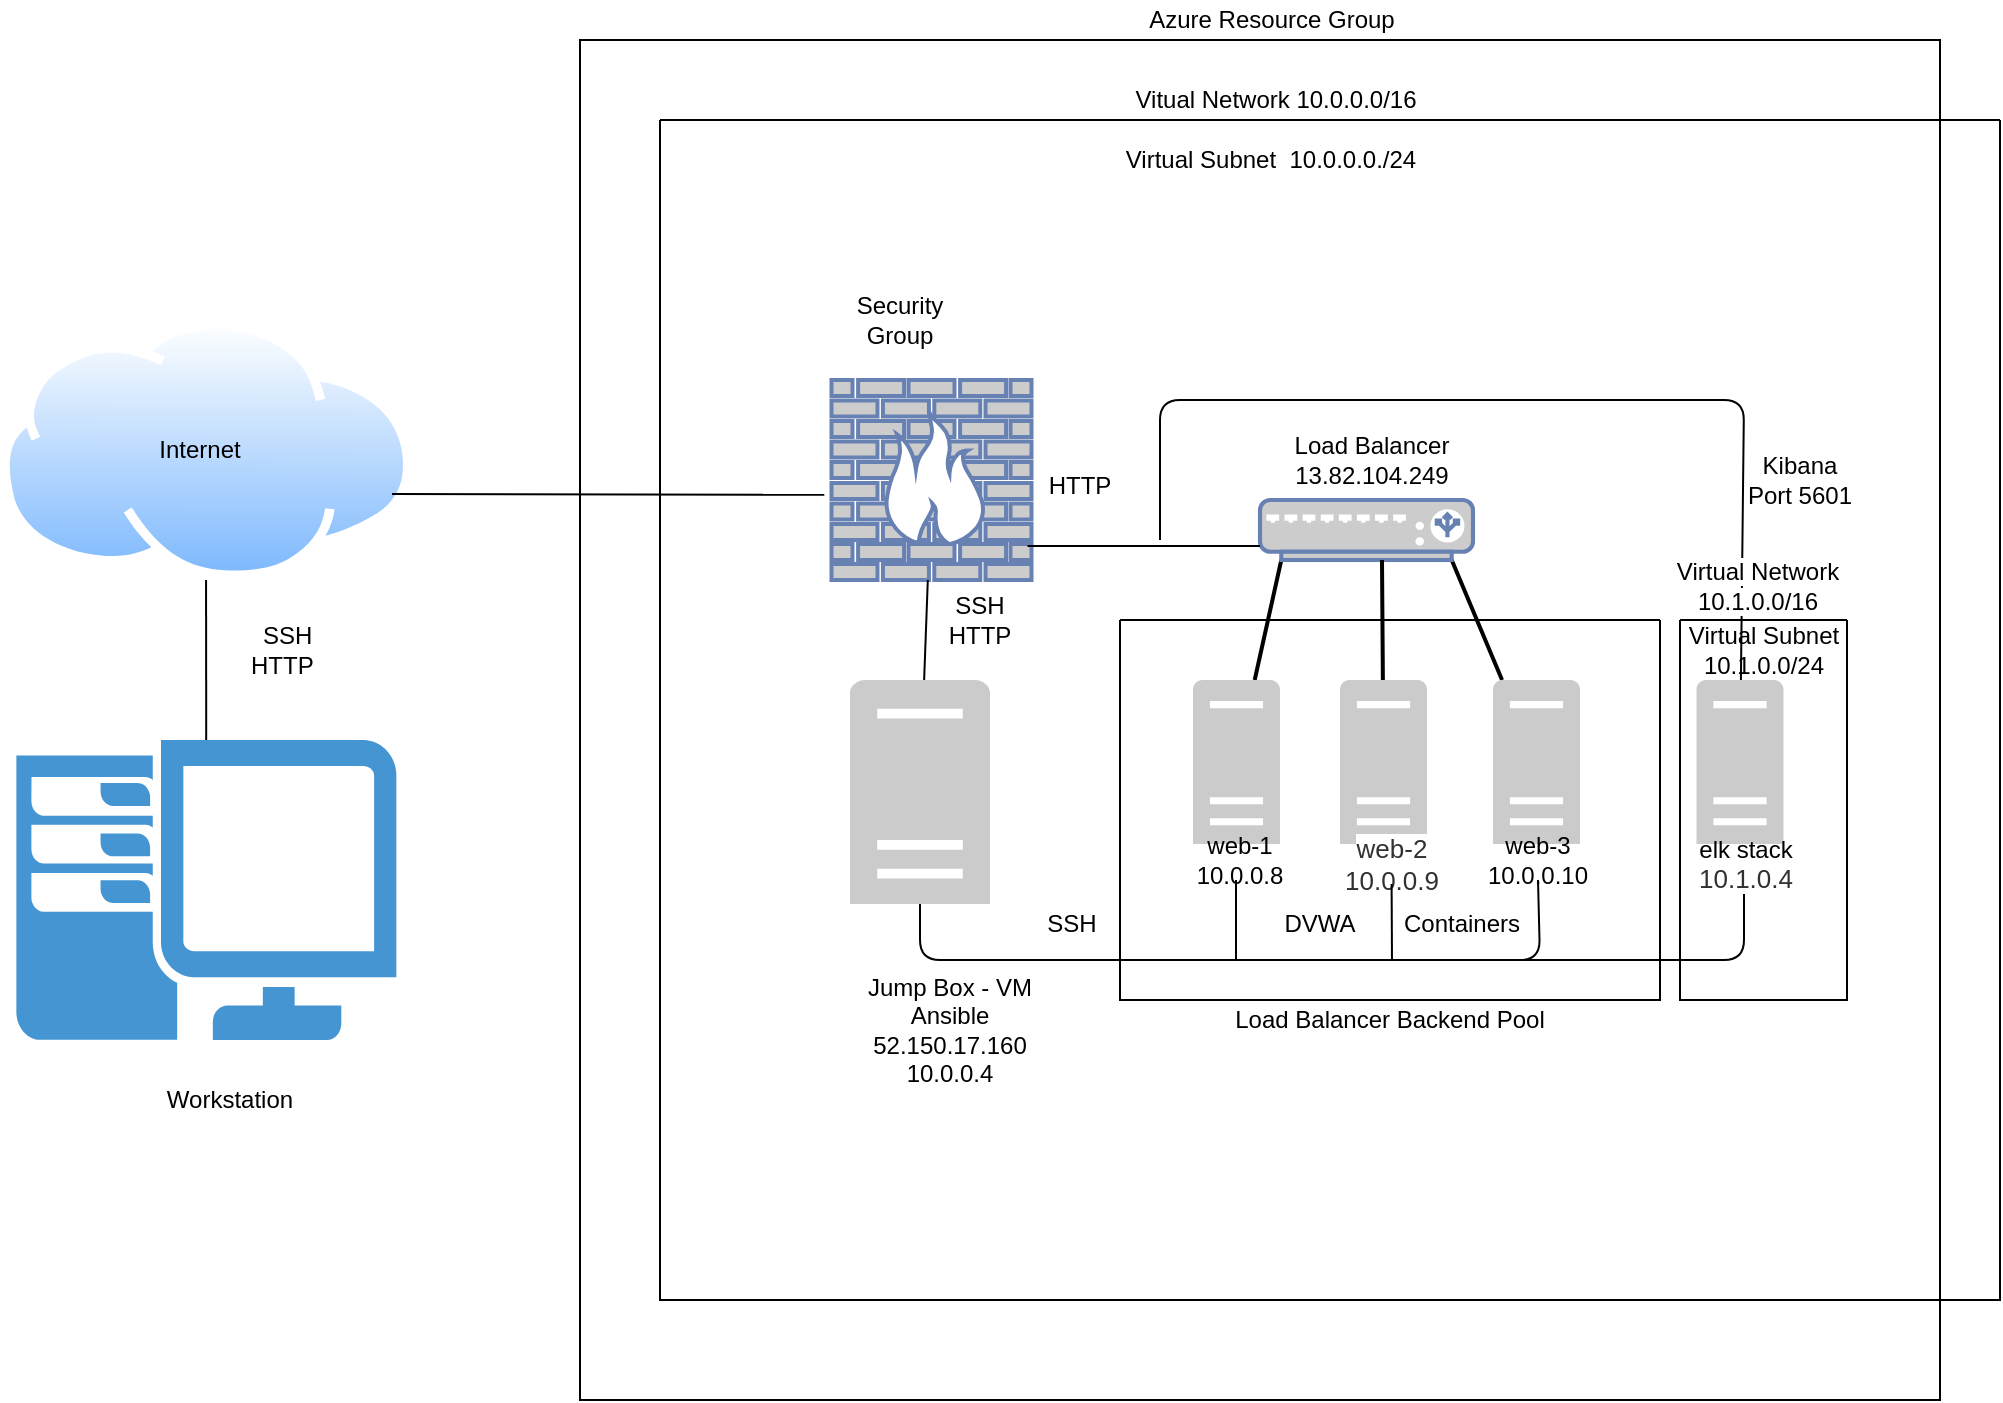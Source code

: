 <mxfile version="14.8.0" type="device"><diagram id="D_QNvN3IUHGej_ArT2CF" name="Page-1"><mxGraphModel dx="2378" dy="489" grid="1" gridSize="10" guides="1" tooltips="1" connect="1" arrows="1" fold="1" page="1" pageScale="1" pageWidth="1100" pageHeight="850" math="0" shadow="0"><root><mxCell id="0"/><mxCell id="1" parent="0"/><mxCell id="hHnId6ll3xfoVTae1dIA-2" value="" style="pointerEvents=1;shadow=0;dashed=0;html=1;strokeColor=none;fillColor=#4495D1;labelPosition=center;verticalLabelPosition=bottom;verticalAlign=top;align=center;outlineConnect=0;shape=mxgraph.veeam.2d.workstation;" parent="1" vertex="1"><mxGeometry x="-861.82" y="410" width="190" height="150" as="geometry"/></mxCell><mxCell id="hHnId6ll3xfoVTae1dIA-3" value="" style="aspect=fixed;perimeter=ellipsePerimeter;html=1;align=center;shadow=0;dashed=0;spacingTop=3;image;image=img/lib/active_directory/internet_cloud.svg;" parent="1" vertex="1"><mxGeometry x="-870" y="200" width="206.36" height="130" as="geometry"/></mxCell><mxCell id="hHnId6ll3xfoVTae1dIA-4" value="" style="whiteSpace=wrap;html=1;aspect=fixed;" parent="1" vertex="1"><mxGeometry x="-580" y="60" width="680" height="680" as="geometry"/></mxCell><mxCell id="hHnId6ll3xfoVTae1dIA-6" value="Azure Resource Group" style="text;html=1;strokeColor=none;fillColor=none;align=center;verticalAlign=middle;whiteSpace=wrap;rounded=0;" parent="1" vertex="1"><mxGeometry x="-334.25" y="40" width="200" height="20" as="geometry"/></mxCell><mxCell id="hHnId6ll3xfoVTae1dIA-7" value="Vitual Network 10.0.0.0/16" style="text;html=1;strokeColor=none;fillColor=none;align=center;verticalAlign=middle;whiteSpace=wrap;rounded=0;" parent="1" vertex="1"><mxGeometry x="-311.75" y="80" width="160" height="20" as="geometry"/></mxCell><mxCell id="hHnId6ll3xfoVTae1dIA-13" value="" style="endArrow=none;html=1;" parent="1" source="hHnId6ll3xfoVTae1dIA-2" target="hHnId6ll3xfoVTae1dIA-3" edge="1"><mxGeometry width="50" height="50" relative="1" as="geometry"><mxPoint x="-820" y="490" as="sourcePoint"/><mxPoint x="-770" y="440" as="targetPoint"/></mxGeometry></mxCell><mxCell id="hHnId6ll3xfoVTae1dIA-14" value="" style="fontColor=#0066CC;verticalAlign=top;verticalLabelPosition=bottom;labelPosition=center;align=center;html=1;outlineConnect=0;fillColor=#CCCCCC;strokeColor=#6881B3;gradientColor=none;gradientDirection=north;strokeWidth=2;shape=mxgraph.networks.firewall;" parent="1" vertex="1"><mxGeometry x="-454.25" y="230" width="100" height="100" as="geometry"/></mxCell><mxCell id="hHnId6ll3xfoVTae1dIA-51" style="edgeStyle=none;shape=link;rounded=0;orthogonalLoop=1;jettySize=auto;html=1;exitX=0.1;exitY=1;exitDx=0;exitDy=0;exitPerimeter=0;width=1;" parent="1" source="hHnId6ll3xfoVTae1dIA-18" target="hHnId6ll3xfoVTae1dIA-21" edge="1"><mxGeometry relative="1" as="geometry"><mxPoint x="-240" y="360" as="targetPoint"/><Array as="points"/></mxGeometry></mxCell><mxCell id="hHnId6ll3xfoVTae1dIA-52" style="edgeStyle=none;shape=link;rounded=0;orthogonalLoop=1;jettySize=auto;html=1;exitX=0.9;exitY=1;exitDx=0;exitDy=0;exitPerimeter=0;width=1;" parent="1" source="hHnId6ll3xfoVTae1dIA-18" target="hHnId6ll3xfoVTae1dIA-25" edge="1"><mxGeometry relative="1" as="geometry"><mxPoint x="-119" y="370" as="targetPoint"/></mxGeometry></mxCell><mxCell id="hHnId6ll3xfoVTae1dIA-18" value="" style="fontColor=#0066CC;verticalAlign=top;verticalLabelPosition=bottom;labelPosition=center;align=center;html=1;outlineConnect=0;fillColor=#CCCCCC;strokeColor=#6881B3;gradientColor=none;gradientDirection=north;strokeWidth=2;shape=mxgraph.networks.load_balancer;" parent="1" vertex="1"><mxGeometry x="-240" y="290" width="106.5" height="30" as="geometry"/></mxCell><mxCell id="hHnId6ll3xfoVTae1dIA-20" value="" style="pointerEvents=1;shadow=0;dashed=0;html=1;strokeColor=none;labelPosition=center;verticalLabelPosition=bottom;verticalAlign=top;outlineConnect=0;align=center;shape=mxgraph.office.servers.server_generic;fillColor=#CCCBCB;" parent="1" vertex="1"><mxGeometry x="-445" y="380" width="70" height="112" as="geometry"/></mxCell><mxCell id="hHnId6ll3xfoVTae1dIA-21" value="" style="pointerEvents=1;shadow=0;dashed=0;html=1;strokeColor=none;labelPosition=center;verticalLabelPosition=bottom;verticalAlign=top;outlineConnect=0;align=center;shape=mxgraph.office.servers.server_generic;fillColor=#CCCBCB;" parent="1" vertex="1"><mxGeometry x="-273.5" y="380" width="43.5" height="82" as="geometry"/></mxCell><mxCell id="hHnId6ll3xfoVTae1dIA-24" value="" style="pointerEvents=1;shadow=0;dashed=0;html=1;strokeColor=none;labelPosition=center;verticalLabelPosition=bottom;verticalAlign=top;outlineConnect=0;align=center;shape=mxgraph.office.servers.server_generic;fillColor=#CCCBCB;" parent="1" vertex="1"><mxGeometry x="-200" y="380" width="43.5" height="82" as="geometry"/></mxCell><mxCell id="hHnId6ll3xfoVTae1dIA-25" value="" style="pointerEvents=1;shadow=0;dashed=0;html=1;strokeColor=none;labelPosition=center;verticalLabelPosition=bottom;verticalAlign=top;outlineConnect=0;align=center;shape=mxgraph.office.servers.server_generic;fillColor=#CCCBCB;" parent="1" vertex="1"><mxGeometry x="-123.5" y="380" width="43.5" height="82" as="geometry"/></mxCell><mxCell id="hHnId6ll3xfoVTae1dIA-27" value="" style="endArrow=none;html=1;" parent="1" source="hHnId6ll3xfoVTae1dIA-20" target="hHnId6ll3xfoVTae1dIA-14" edge="1"><mxGeometry width="50" height="50" relative="1" as="geometry"><mxPoint x="-660" y="390" as="sourcePoint"/><mxPoint x="-610" y="340" as="targetPoint"/></mxGeometry></mxCell><mxCell id="hHnId6ll3xfoVTae1dIA-31" value="" style="endArrow=none;html=1;entryX=0.5;entryY=1;entryDx=0;entryDy=0;" parent="1" source="hHnId6ll3xfoVTae1dIA-20" target="hHnId6ll3xfoVTae1dIA-74" edge="1"><mxGeometry width="50" height="50" relative="1" as="geometry"><mxPoint x="-660" y="390" as="sourcePoint"/><mxPoint x="-610" y="340" as="targetPoint"/><Array as="points"><mxPoint x="-410" y="520"/><mxPoint x="-220" y="520"/><mxPoint x="-100" y="520"/></Array></mxGeometry></mxCell><mxCell id="hHnId6ll3xfoVTae1dIA-32" value="" style="endArrow=none;html=1;" parent="1" edge="1"><mxGeometry width="50" height="50" relative="1" as="geometry"><mxPoint x="-252" y="520" as="sourcePoint"/><mxPoint x="-252" y="480" as="targetPoint"/></mxGeometry></mxCell><mxCell id="hHnId6ll3xfoVTae1dIA-35" value="" style="endArrow=none;html=1;startArrow=none;" parent="1" source="hHnId6ll3xfoVTae1dIA-65" edge="1"><mxGeometry width="50" height="50" relative="1" as="geometry"><mxPoint x="-172" y="590" as="sourcePoint"/><mxPoint x="-173" y="462" as="targetPoint"/></mxGeometry></mxCell><mxCell id="hHnId6ll3xfoVTae1dIA-36" value="Security Group" style="text;html=1;strokeColor=none;fillColor=none;align=center;verticalAlign=middle;whiteSpace=wrap;rounded=0;" parent="1" vertex="1"><mxGeometry x="-440" y="190" width="40" height="20" as="geometry"/></mxCell><mxCell id="hHnId6ll3xfoVTae1dIA-37" value="" style="endArrow=none;html=1;entryX=0.98;entryY=0.83;entryDx=0;entryDy=0;entryPerimeter=0;" parent="1" target="hHnId6ll3xfoVTae1dIA-14" edge="1"><mxGeometry width="50" height="50" relative="1" as="geometry"><mxPoint x="-240" y="313" as="sourcePoint"/><mxPoint x="-350" y="297" as="targetPoint"/><Array as="points"/></mxGeometry></mxCell><mxCell id="hHnId6ll3xfoVTae1dIA-47" style="edgeStyle=none;shape=link;rounded=0;orthogonalLoop=1;jettySize=auto;html=1;exitX=0.5;exitY=1;exitDx=0;exitDy=0;exitPerimeter=0;" parent="1" source="hHnId6ll3xfoVTae1dIA-18" target="hHnId6ll3xfoVTae1dIA-18" edge="1"><mxGeometry relative="1" as="geometry"/></mxCell><mxCell id="hHnId6ll3xfoVTae1dIA-50" value="" style="shape=link;html=1;width=1;" parent="1" target="hHnId6ll3xfoVTae1dIA-24" edge="1"><mxGeometry width="100" relative="1" as="geometry"><mxPoint x="-179" y="320" as="sourcePoint"/><mxPoint x="-136.75" y="340" as="targetPoint"/></mxGeometry></mxCell><mxCell id="hHnId6ll3xfoVTae1dIA-55" value="" style="endArrow=none;html=1;entryX=-0.036;entryY=0.574;entryDx=0;entryDy=0;entryPerimeter=0;" parent="1" target="hHnId6ll3xfoVTae1dIA-14" edge="1"><mxGeometry width="50" height="50" relative="1" as="geometry"><mxPoint x="-674" y="287" as="sourcePoint"/><mxPoint x="-490" y="400" as="targetPoint"/></mxGeometry></mxCell><mxCell id="hHnId6ll3xfoVTae1dIA-56" value="" style="swimlane;startSize=0;html=1;" parent="1" vertex="1"><mxGeometry x="-310" y="350" width="270" height="190" as="geometry"/></mxCell><mxCell id="hHnId6ll3xfoVTae1dIA-72" value="DVWA" style="text;html=1;strokeColor=none;fillColor=none;align=center;verticalAlign=middle;whiteSpace=wrap;rounded=0;" parent="hHnId6ll3xfoVTae1dIA-56" vertex="1"><mxGeometry x="80" y="142" width="40" height="20" as="geometry"/></mxCell><mxCell id="hHnId6ll3xfoVTae1dIA-74" value="web-3 10.0.0.10" style="text;html=1;strokeColor=none;fillColor=none;align=center;verticalAlign=middle;whiteSpace=wrap;rounded=0;" parent="hHnId6ll3xfoVTae1dIA-56" vertex="1"><mxGeometry x="189" y="110" width="40" height="20" as="geometry"/></mxCell><mxCell id="hHnId6ll3xfoVTae1dIA-76" value="web-1 10.0.0.8" style="text;html=1;strokeColor=none;fillColor=none;align=center;verticalAlign=middle;whiteSpace=wrap;rounded=0;" parent="hHnId6ll3xfoVTae1dIA-56" vertex="1"><mxGeometry x="40" y="110" width="40" height="20" as="geometry"/></mxCell><mxCell id="hHnId6ll3xfoVTae1dIA-79" value="Containers" style="text;html=1;strokeColor=none;fillColor=none;align=center;verticalAlign=middle;whiteSpace=wrap;rounded=0;" parent="hHnId6ll3xfoVTae1dIA-56" vertex="1"><mxGeometry x="151" y="142" width="40" height="20" as="geometry"/></mxCell><mxCell id="hHnId6ll3xfoVTae1dIA-58" value="Workstation" style="text;html=1;strokeColor=none;fillColor=none;align=center;verticalAlign=middle;whiteSpace=wrap;rounded=0;" parent="1" vertex="1"><mxGeometry x="-870" y="580" width="230" height="20" as="geometry"/></mxCell><mxCell id="hHnId6ll3xfoVTae1dIA-59" value="Internet" style="text;html=1;strokeColor=none;fillColor=none;align=center;verticalAlign=middle;whiteSpace=wrap;rounded=0;" parent="1" vertex="1"><mxGeometry x="-820" y="255" width="100" height="20" as="geometry"/></mxCell><mxCell id="hHnId6ll3xfoVTae1dIA-60" value="Jump Box - VM&lt;br&gt;Ansible&lt;br&gt;52.150.17.160&lt;br&gt;10.0.0.4" style="text;html=1;strokeColor=none;fillColor=none;align=center;verticalAlign=middle;whiteSpace=wrap;rounded=0;" parent="1" vertex="1"><mxGeometry x="-460" y="530" width="130" height="50" as="geometry"/></mxCell><mxCell id="hHnId6ll3xfoVTae1dIA-61" value="SSH&amp;nbsp;&lt;br&gt;&amp;nbsp; HTTP&lt;span style=&quot;white-space: pre&quot;&gt;&#9;&lt;/span&gt;" style="text;html=1;align=center;verticalAlign=middle;resizable=0;points=[];autosize=1;strokeColor=none;" parent="1" vertex="1"><mxGeometry x="-760" y="350" width="70" height="30" as="geometry"/></mxCell><mxCell id="hHnId6ll3xfoVTae1dIA-62" value="SSH&lt;br&gt;HTTP" style="text;html=1;strokeColor=none;fillColor=none;align=center;verticalAlign=middle;whiteSpace=wrap;rounded=0;" parent="1" vertex="1"><mxGeometry x="-400" y="340" width="40" height="20" as="geometry"/></mxCell><mxCell id="hHnId6ll3xfoVTae1dIA-63" value="HTTP" style="text;html=1;strokeColor=none;fillColor=none;align=center;verticalAlign=middle;whiteSpace=wrap;rounded=0;" parent="1" vertex="1"><mxGeometry x="-350" y="270" width="40" height="25" as="geometry"/></mxCell><mxCell id="hHnId6ll3xfoVTae1dIA-64" value="Load Balancer&lt;br&gt;13.82.104.249" style="text;html=1;strokeColor=none;fillColor=none;align=center;verticalAlign=middle;whiteSpace=wrap;rounded=0;" parent="1" vertex="1"><mxGeometry x="-228" y="260" width="88" height="20" as="geometry"/></mxCell><mxCell id="hHnId6ll3xfoVTae1dIA-65" value="&lt;span style=&quot;color: rgb(50 , 49 , 48) ; font-family: &amp;#34;az_ea_font&amp;#34; , &amp;#34;segoe ui&amp;#34; , &amp;#34;az_font&amp;#34; , , , &amp;#34;blinkmacsystemfont&amp;#34; , &amp;#34;roboto&amp;#34; , &amp;#34;oxygen&amp;#34; , &amp;#34;ubuntu&amp;#34; , &amp;#34;cantarell&amp;#34; , &amp;#34;open sans&amp;#34; , &amp;#34;helvetica neue&amp;#34; , sans-serif ; font-size: 13px ; background-color: rgb(255 , 255 , 255)&quot;&gt;web-2 10.0.0.9&lt;/span&gt;" style="text;html=1;strokeColor=none;fillColor=none;align=center;verticalAlign=middle;whiteSpace=wrap;rounded=0;" parent="1" vertex="1"><mxGeometry x="-194.25" y="462" width="40" height="20" as="geometry"/></mxCell><mxCell id="hHnId6ll3xfoVTae1dIA-66" value="" style="endArrow=none;html=1;" parent="1" target="hHnId6ll3xfoVTae1dIA-65" edge="1"><mxGeometry width="50" height="50" relative="1" as="geometry"><mxPoint x="-174" y="520" as="sourcePoint"/><mxPoint x="-173" y="462" as="targetPoint"/></mxGeometry></mxCell><mxCell id="hHnId6ll3xfoVTae1dIA-69" value="Virtual Subnet&amp;nbsp; 10.0.0.0./24" style="text;html=1;strokeColor=none;fillColor=none;align=center;verticalAlign=middle;whiteSpace=wrap;rounded=0;" parent="1" vertex="1"><mxGeometry x="-316.75" y="110" width="165" height="20" as="geometry"/></mxCell><mxCell id="hHnId6ll3xfoVTae1dIA-71" value="SSH" style="text;html=1;strokeColor=none;fillColor=none;align=center;verticalAlign=middle;whiteSpace=wrap;rounded=0;" parent="1" vertex="1"><mxGeometry x="-354.25" y="492" width="40" height="20" as="geometry"/></mxCell><mxCell id="hHnId6ll3xfoVTae1dIA-77" value="Load Balancer Backend Pool" style="text;html=1;strokeColor=none;fillColor=none;align=center;verticalAlign=middle;whiteSpace=wrap;rounded=0;" parent="1" vertex="1"><mxGeometry x="-265" y="540" width="180" height="20" as="geometry"/></mxCell><mxCell id="Dnkpdrdmf2R13MR6Ekva-4" value="" style="pointerEvents=1;shadow=0;dashed=0;html=1;strokeColor=none;labelPosition=center;verticalLabelPosition=bottom;verticalAlign=top;outlineConnect=0;align=center;shape=mxgraph.office.servers.server_generic;fillColor=#CCCBCB;" vertex="1" parent="1"><mxGeometry x="-21.75" y="380" width="43.5" height="82" as="geometry"/></mxCell><mxCell id="Dnkpdrdmf2R13MR6Ekva-7" value="" style="endArrow=none;html=1;" edge="1" parent="1"><mxGeometry width="50" height="50" relative="1" as="geometry"><mxPoint x="-120" y="520" as="sourcePoint"/><mxPoint x="2" y="480" as="targetPoint"/><Array as="points"><mxPoint x="2" y="520"/></Array></mxGeometry></mxCell><mxCell id="Dnkpdrdmf2R13MR6Ekva-10" value="" style="endArrow=none;html=1;" edge="1" parent="1" target="Dnkpdrdmf2R13MR6Ekva-4"><mxGeometry width="50" height="50" relative="1" as="geometry"><mxPoint x="-290" y="310" as="sourcePoint"/><mxPoint x="-63.25" y="270" as="targetPoint"/><Array as="points"><mxPoint x="-290" y="240"/><mxPoint x="2" y="240"/></Array></mxGeometry></mxCell><mxCell id="Dnkpdrdmf2R13MR6Ekva-22" value="" style="swimlane;startSize=0;" vertex="1" parent="1"><mxGeometry x="-30" y="350" width="83.5" height="190" as="geometry"/></mxCell><mxCell id="Dnkpdrdmf2R13MR6Ekva-15" value="Virtual Subnet&lt;br&gt;10.1.0.0/24" style="text;html=1;strokeColor=none;fillColor=none;align=center;verticalAlign=middle;whiteSpace=wrap;rounded=0;" vertex="1" parent="Dnkpdrdmf2R13MR6Ekva-22"><mxGeometry width="83.5" height="30" as="geometry"/></mxCell><mxCell id="Dnkpdrdmf2R13MR6Ekva-8" value="elk stack&lt;br&gt;&lt;span style=&quot;font-size: 13px ; color: rgb(50 , 49 , 48) ; font-family: &amp;#34;az_ea_font&amp;#34; , &amp;#34;segoe ui&amp;#34; , &amp;#34;az_font&amp;#34; , , , &amp;#34;blinkmacsystemfont&amp;#34; , &amp;#34;roboto&amp;#34; , &amp;#34;oxygen&amp;#34; , &amp;#34;ubuntu&amp;#34; , &amp;#34;cantarell&amp;#34; , &amp;#34;open sans&amp;#34; , &amp;#34;helvetica neue&amp;#34; , sans-serif ; background-color: rgb(255 , 255 , 255) ; outline: none&quot;&gt;&lt;span style=&quot;outline: none&quot;&gt;10.1.0.4&lt;/span&gt;&lt;/span&gt;" style="text;html=1;strokeColor=none;fillColor=none;align=center;verticalAlign=middle;whiteSpace=wrap;rounded=0;" vertex="1" parent="Dnkpdrdmf2R13MR6Ekva-22"><mxGeometry x="8.25" y="112" width="50" height="20" as="geometry"/></mxCell><mxCell id="Dnkpdrdmf2R13MR6Ekva-24" value="" style="swimlane;startSize=0;" vertex="1" parent="1"><mxGeometry x="-540" y="100" width="670" height="590" as="geometry"/></mxCell><mxCell id="Dnkpdrdmf2R13MR6Ekva-25" value="&lt;span style=&quot;font-family: &amp;#34;az_ea_font&amp;#34; , &amp;#34;segoe ui&amp;#34; , &amp;#34;az_font&amp;#34; , , , &amp;#34;blinkmacsystemfont&amp;#34; , &amp;#34;roboto&amp;#34; , &amp;#34;oxygen&amp;#34; , &amp;#34;ubuntu&amp;#34; , &amp;#34;cantarell&amp;#34; , &amp;#34;open sans&amp;#34; , &amp;#34;helvetica neue&amp;#34; , sans-serif ; background-color: rgb(255 , 255 , 255)&quot;&gt;&lt;font style=&quot;font-size: 12px&quot;&gt;Virtual Network&lt;br&gt;10.1.0.0/16&lt;/font&gt;&lt;/span&gt;" style="text;html=1;strokeColor=none;fillColor=none;align=center;verticalAlign=middle;whiteSpace=wrap;rounded=0;" vertex="1" parent="Dnkpdrdmf2R13MR6Ekva-24"><mxGeometry x="500" y="225" width="98.25" height="15" as="geometry"/></mxCell><mxCell id="Dnkpdrdmf2R13MR6Ekva-36" value="Kibana&lt;br&gt;Port 5601" style="text;html=1;strokeColor=none;fillColor=none;align=center;verticalAlign=middle;whiteSpace=wrap;rounded=0;" vertex="1" parent="1"><mxGeometry y="260" width="60" height="40" as="geometry"/></mxCell></root></mxGraphModel></diagram></mxfile>